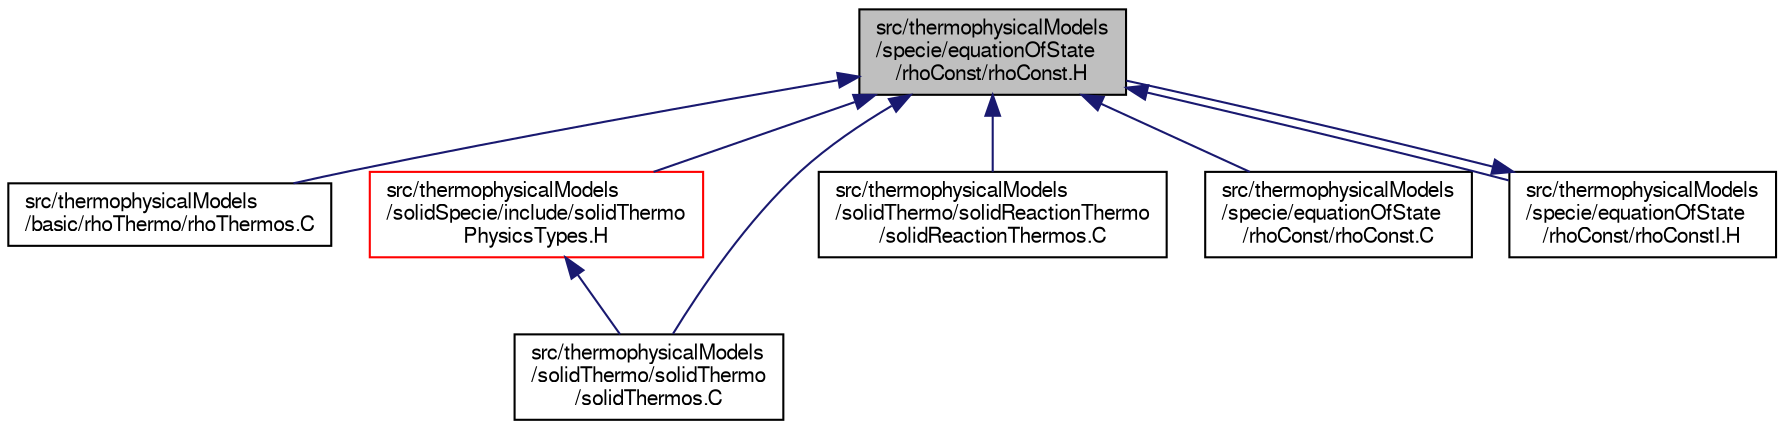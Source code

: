 digraph "src/thermophysicalModels/specie/equationOfState/rhoConst/rhoConst.H"
{
  bgcolor="transparent";
  edge [fontname="FreeSans",fontsize="10",labelfontname="FreeSans",labelfontsize="10"];
  node [fontname="FreeSans",fontsize="10",shape=record];
  Node42 [label="src/thermophysicalModels\l/specie/equationOfState\l/rhoConst/rhoConst.H",height=0.2,width=0.4,color="black", fillcolor="grey75", style="filled", fontcolor="black"];
  Node42 -> Node43 [dir="back",color="midnightblue",fontsize="10",style="solid",fontname="FreeSans"];
  Node43 [label="src/thermophysicalModels\l/basic/rhoThermo/rhoThermos.C",height=0.2,width=0.4,color="black",URL="$a15479.html"];
  Node42 -> Node44 [dir="back",color="midnightblue",fontsize="10",style="solid",fontname="FreeSans"];
  Node44 [label="src/thermophysicalModels\l/solidSpecie/include/solidThermo\lPhysicsTypes.H",height=0.2,width=0.4,color="red",URL="$a16298.html",tooltip="Type definitions for solid-thermo-physics models. "];
  Node44 -> Node49 [dir="back",color="midnightblue",fontsize="10",style="solid",fontname="FreeSans"];
  Node49 [label="src/thermophysicalModels\l/solidThermo/solidThermo\l/solidThermos.C",height=0.2,width=0.4,color="black",URL="$a16385.html"];
  Node42 -> Node52 [dir="back",color="midnightblue",fontsize="10",style="solid",fontname="FreeSans"];
  Node52 [label="src/thermophysicalModels\l/solidThermo/solidReactionThermo\l/solidReactionThermos.C",height=0.2,width=0.4,color="black",URL="$a16367.html"];
  Node42 -> Node49 [dir="back",color="midnightblue",fontsize="10",style="solid",fontname="FreeSans"];
  Node42 -> Node53 [dir="back",color="midnightblue",fontsize="10",style="solid",fontname="FreeSans"];
  Node53 [label="src/thermophysicalModels\l/specie/equationOfState\l/rhoConst/rhoConst.C",height=0.2,width=0.4,color="black",URL="$a16451.html"];
  Node42 -> Node54 [dir="back",color="midnightblue",fontsize="10",style="solid",fontname="FreeSans"];
  Node54 [label="src/thermophysicalModels\l/specie/equationOfState\l/rhoConst/rhoConstI.H",height=0.2,width=0.4,color="black",URL="$a16457.html"];
  Node54 -> Node42 [dir="back",color="midnightblue",fontsize="10",style="solid",fontname="FreeSans"];
}
